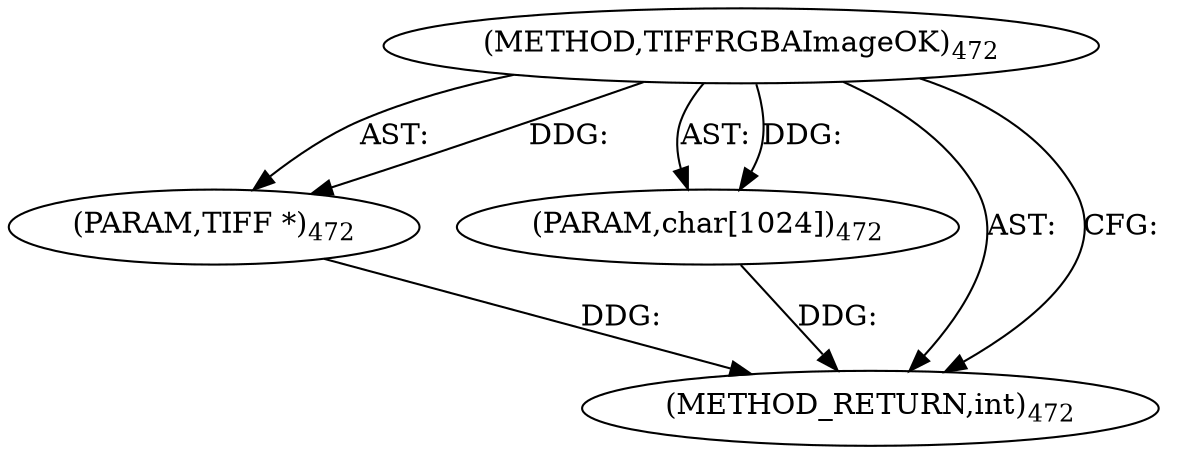 digraph "TIFFRGBAImageOK" {  
"8919" [label = <(METHOD,TIFFRGBAImageOK)<SUB>472</SUB>> ]
"8920" [label = <(PARAM,TIFF *)<SUB>472</SUB>> ]
"8921" [label = <(PARAM,char[1024])<SUB>472</SUB>> ]
"8922" [label = <(METHOD_RETURN,int)<SUB>472</SUB>> ]
  "8919" -> "8920"  [ label = "AST: "] 
  "8919" -> "8921"  [ label = "AST: "] 
  "8919" -> "8922"  [ label = "AST: "] 
  "8919" -> "8922"  [ label = "CFG: "] 
  "8920" -> "8922"  [ label = "DDG: "] 
  "8921" -> "8922"  [ label = "DDG: "] 
  "8919" -> "8920"  [ label = "DDG: "] 
  "8919" -> "8921"  [ label = "DDG: "] 
}
